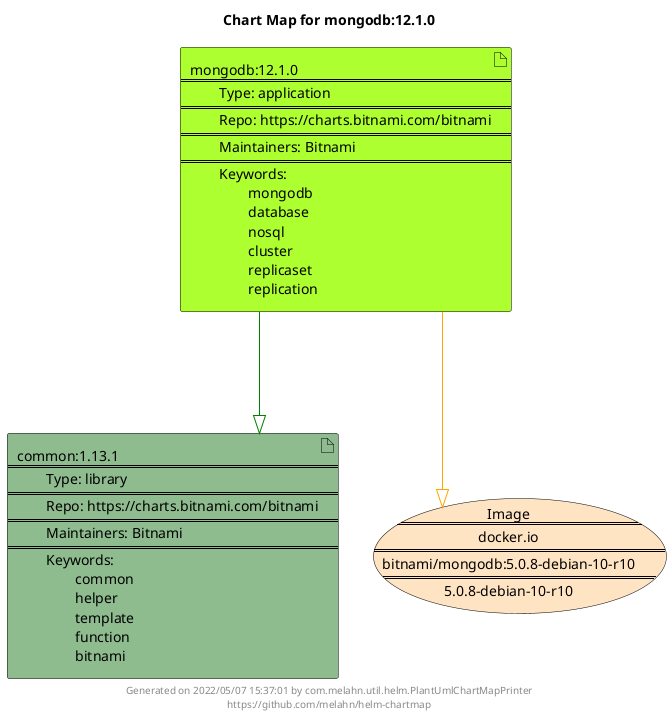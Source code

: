@startuml
skinparam linetype ortho
skinparam backgroundColor white
skinparam usecaseBorderColor black
skinparam usecaseArrowColor LightSlateGray
skinparam artifactBorderColor black
skinparam artifactArrowColor LightSlateGray

title Chart Map for mongodb:12.1.0

'There are 2 referenced Helm Charts
artifact "common:1.13.1\n====\n\tType: library\n====\n\tRepo: https://charts.bitnami.com/bitnami\n====\n\tMaintainers: Bitnami\n====\n\tKeywords: \n\t\tcommon\n\t\thelper\n\t\ttemplate\n\t\tfunction\n\t\tbitnami" as common_1_13_1 #DarkSeaGreen
artifact "mongodb:12.1.0\n====\n\tType: application\n====\n\tRepo: https://charts.bitnami.com/bitnami\n====\n\tMaintainers: Bitnami\n====\n\tKeywords: \n\t\tmongodb\n\t\tdatabase\n\t\tnosql\n\t\tcluster\n\t\treplicaset\n\t\treplication" as mongodb_12_1_0 #GreenYellow

'There is one referenced Docker Image
usecase "Image\n====\ndocker.io\n====\nbitnami/mongodb:5.0.8-debian-10-r10\n====\n5.0.8-debian-10-r10" as docker_io_bitnami_mongodb_5_0_8_debian_10_r10 #Bisque

'Chart Dependencies
mongodb_12_1_0--[#green]-|>common_1_13_1
mongodb_12_1_0--[#orange]-|>docker_io_bitnami_mongodb_5_0_8_debian_10_r10

center footer Generated on 2022/05/07 15:37:01 by com.melahn.util.helm.PlantUmlChartMapPrinter\nhttps://github.com/melahn/helm-chartmap
@enduml
